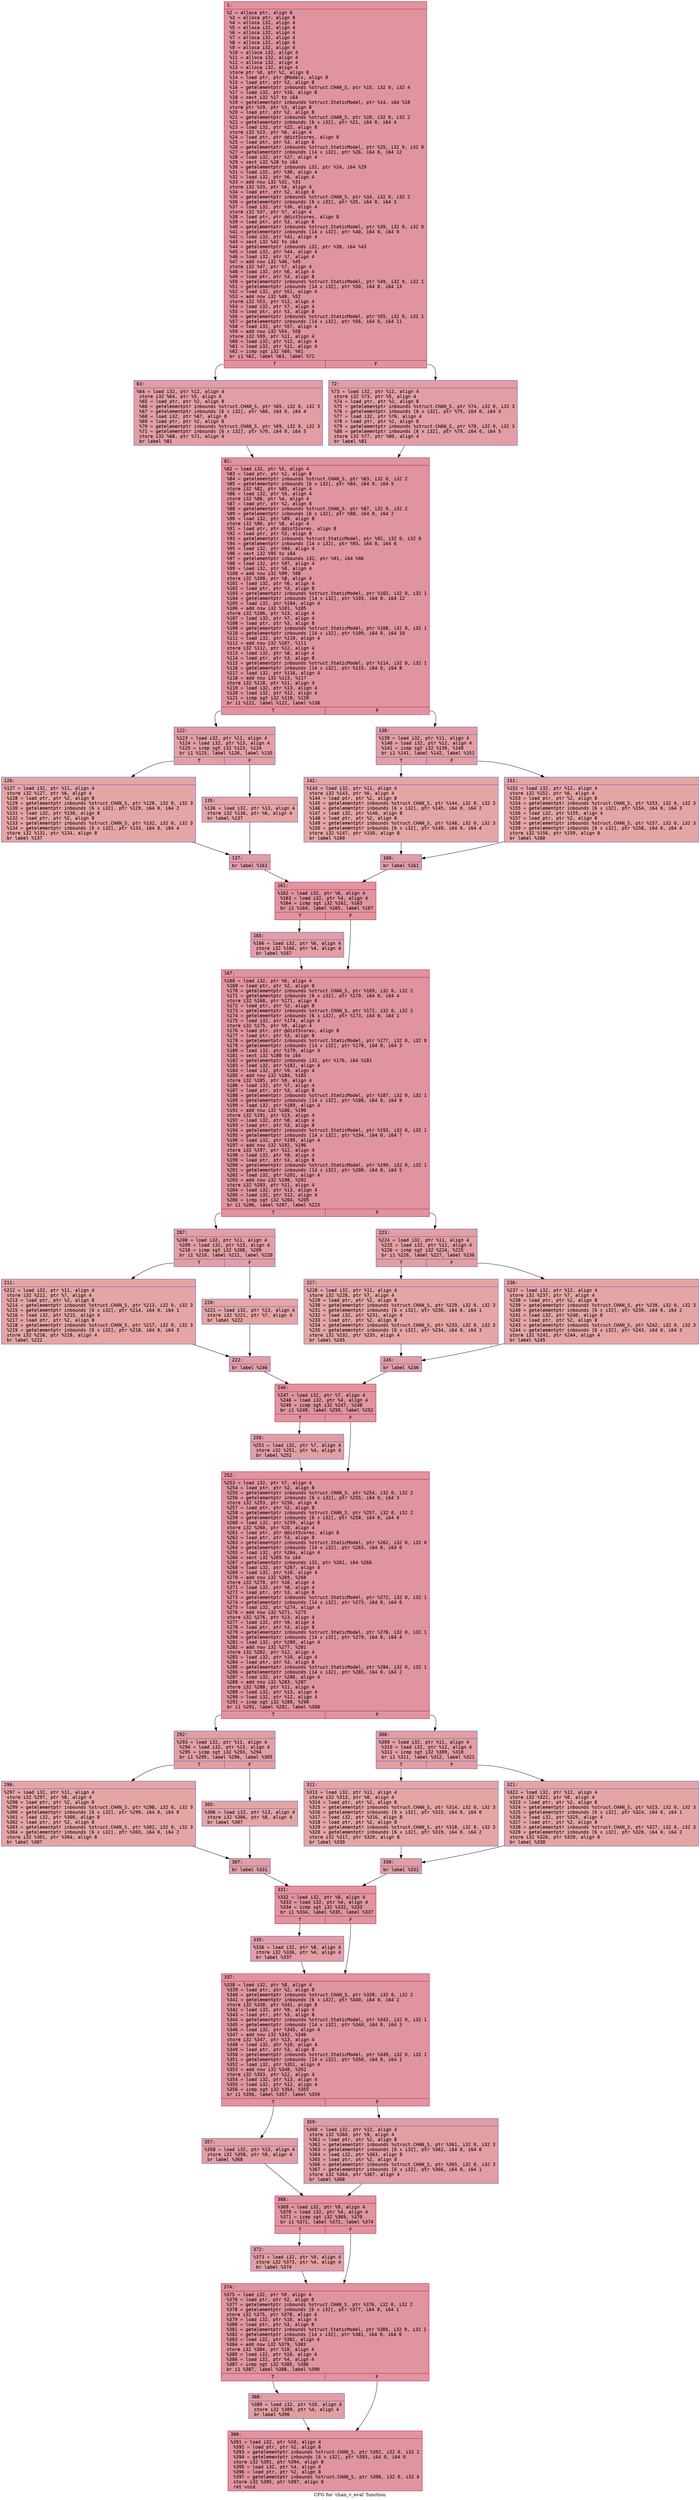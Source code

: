 digraph "CFG for 'chan_v_eval' function" {
	label="CFG for 'chan_v_eval' function";

	Node0x600002028910 [shape=record,color="#b70d28ff", style=filled, fillcolor="#b70d2870" fontname="Courier",label="{1:\l|  %2 = alloca ptr, align 8\l  %3 = alloca ptr, align 8\l  %4 = alloca i32, align 4\l  %5 = alloca i32, align 4\l  %6 = alloca i32, align 4\l  %7 = alloca i32, align 4\l  %8 = alloca i32, align 4\l  %9 = alloca i32, align 4\l  %10 = alloca i32, align 4\l  %11 = alloca i32, align 4\l  %12 = alloca i32, align 4\l  %13 = alloca i32, align 4\l  store ptr %0, ptr %2, align 8\l  %14 = load ptr, ptr @Models, align 8\l  %15 = load ptr, ptr %2, align 8\l  %16 = getelementptr inbounds %struct.CHAN_S, ptr %15, i32 0, i32 4\l  %17 = load i32, ptr %16, align 8\l  %18 = sext i32 %17 to i64\l  %19 = getelementptr inbounds %struct.StaticModel, ptr %14, i64 %18\l  store ptr %19, ptr %3, align 8\l  %20 = load ptr, ptr %2, align 8\l  %21 = getelementptr inbounds %struct.CHAN_S, ptr %20, i32 0, i32 2\l  %22 = getelementptr inbounds [6 x i32], ptr %21, i64 0, i64 4\l  %23 = load i32, ptr %22, align 8\l  store i32 %23, ptr %6, align 4\l  %24 = load ptr, ptr @distScores, align 8\l  %25 = load ptr, ptr %3, align 8\l  %26 = getelementptr inbounds %struct.StaticModel, ptr %25, i32 0, i32 0\l  %27 = getelementptr inbounds [14 x i32], ptr %26, i64 0, i64 12\l  %28 = load i32, ptr %27, align 4\l  %29 = sext i32 %28 to i64\l  %30 = getelementptr inbounds i32, ptr %24, i64 %29\l  %31 = load i32, ptr %30, align 4\l  %32 = load i32, ptr %6, align 4\l  %33 = add nsw i32 %32, %31\l  store i32 %33, ptr %6, align 4\l  %34 = load ptr, ptr %2, align 8\l  %35 = getelementptr inbounds %struct.CHAN_S, ptr %34, i32 0, i32 2\l  %36 = getelementptr inbounds [6 x i32], ptr %35, i64 0, i64 3\l  %37 = load i32, ptr %36, align 4\l  store i32 %37, ptr %7, align 4\l  %38 = load ptr, ptr @distScores, align 8\l  %39 = load ptr, ptr %3, align 8\l  %40 = getelementptr inbounds %struct.StaticModel, ptr %39, i32 0, i32 0\l  %41 = getelementptr inbounds [14 x i32], ptr %40, i64 0, i64 9\l  %42 = load i32, ptr %41, align 4\l  %43 = sext i32 %42 to i64\l  %44 = getelementptr inbounds i32, ptr %38, i64 %43\l  %45 = load i32, ptr %44, align 4\l  %46 = load i32, ptr %7, align 4\l  %47 = add nsw i32 %46, %45\l  store i32 %47, ptr %7, align 4\l  %48 = load i32, ptr %6, align 4\l  %49 = load ptr, ptr %3, align 8\l  %50 = getelementptr inbounds %struct.StaticModel, ptr %49, i32 0, i32 1\l  %51 = getelementptr inbounds [14 x i32], ptr %50, i64 0, i64 13\l  %52 = load i32, ptr %51, align 4\l  %53 = add nsw i32 %48, %52\l  store i32 %53, ptr %12, align 4\l  %54 = load i32, ptr %7, align 4\l  %55 = load ptr, ptr %3, align 8\l  %56 = getelementptr inbounds %struct.StaticModel, ptr %55, i32 0, i32 1\l  %57 = getelementptr inbounds [14 x i32], ptr %56, i64 0, i64 11\l  %58 = load i32, ptr %57, align 4\l  %59 = add nsw i32 %54, %58\l  store i32 %59, ptr %11, align 4\l  %60 = load i32, ptr %12, align 4\l  %61 = load i32, ptr %11, align 4\l  %62 = icmp sgt i32 %60, %61\l  br i1 %62, label %63, label %72\l|{<s0>T|<s1>F}}"];
	Node0x600002028910:s0 -> Node0x600002028960[tooltip="1 -> 63\nProbability 50.00%" ];
	Node0x600002028910:s1 -> Node0x6000020289b0[tooltip="1 -> 72\nProbability 50.00%" ];
	Node0x600002028960 [shape=record,color="#3d50c3ff", style=filled, fillcolor="#be242e70" fontname="Courier",label="{63:\l|  %64 = load i32, ptr %12, align 4\l  store i32 %64, ptr %5, align 4\l  %65 = load ptr, ptr %2, align 8\l  %66 = getelementptr inbounds %struct.CHAN_S, ptr %65, i32 0, i32 3\l  %67 = getelementptr inbounds [6 x i32], ptr %66, i64 0, i64 4\l  %68 = load i32, ptr %67, align 8\l  %69 = load ptr, ptr %2, align 8\l  %70 = getelementptr inbounds %struct.CHAN_S, ptr %69, i32 0, i32 3\l  %71 = getelementptr inbounds [6 x i32], ptr %70, i64 0, i64 5\l  store i32 %68, ptr %71, align 4\l  br label %81\l}"];
	Node0x600002028960 -> Node0x600002028a00[tooltip="63 -> 81\nProbability 100.00%" ];
	Node0x6000020289b0 [shape=record,color="#3d50c3ff", style=filled, fillcolor="#be242e70" fontname="Courier",label="{72:\l|  %73 = load i32, ptr %11, align 4\l  store i32 %73, ptr %5, align 4\l  %74 = load ptr, ptr %2, align 8\l  %75 = getelementptr inbounds %struct.CHAN_S, ptr %74, i32 0, i32 3\l  %76 = getelementptr inbounds [6 x i32], ptr %75, i64 0, i64 3\l  %77 = load i32, ptr %76, align 4\l  %78 = load ptr, ptr %2, align 8\l  %79 = getelementptr inbounds %struct.CHAN_S, ptr %78, i32 0, i32 3\l  %80 = getelementptr inbounds [6 x i32], ptr %79, i64 0, i64 5\l  store i32 %77, ptr %80, align 4\l  br label %81\l}"];
	Node0x6000020289b0 -> Node0x600002028a00[tooltip="72 -> 81\nProbability 100.00%" ];
	Node0x600002028a00 [shape=record,color="#b70d28ff", style=filled, fillcolor="#b70d2870" fontname="Courier",label="{81:\l|  %82 = load i32, ptr %5, align 4\l  %83 = load ptr, ptr %2, align 8\l  %84 = getelementptr inbounds %struct.CHAN_S, ptr %83, i32 0, i32 2\l  %85 = getelementptr inbounds [6 x i32], ptr %84, i64 0, i64 5\l  store i32 %82, ptr %85, align 4\l  %86 = load i32, ptr %5, align 4\l  store i32 %86, ptr %4, align 4\l  %87 = load ptr, ptr %2, align 8\l  %88 = getelementptr inbounds %struct.CHAN_S, ptr %87, i32 0, i32 2\l  %89 = getelementptr inbounds [6 x i32], ptr %88, i64 0, i64 2\l  %90 = load i32, ptr %89, align 8\l  store i32 %90, ptr %8, align 4\l  %91 = load ptr, ptr @distScores, align 8\l  %92 = load ptr, ptr %3, align 8\l  %93 = getelementptr inbounds %struct.StaticModel, ptr %92, i32 0, i32 0\l  %94 = getelementptr inbounds [14 x i32], ptr %93, i64 0, i64 6\l  %95 = load i32, ptr %94, align 4\l  %96 = sext i32 %95 to i64\l  %97 = getelementptr inbounds i32, ptr %91, i64 %96\l  %98 = load i32, ptr %97, align 4\l  %99 = load i32, ptr %8, align 4\l  %100 = add nsw i32 %99, %98\l  store i32 %100, ptr %8, align 4\l  %101 = load i32, ptr %6, align 4\l  %102 = load ptr, ptr %3, align 8\l  %103 = getelementptr inbounds %struct.StaticModel, ptr %102, i32 0, i32 1\l  %104 = getelementptr inbounds [14 x i32], ptr %103, i64 0, i64 12\l  %105 = load i32, ptr %104, align 4\l  %106 = add nsw i32 %101, %105\l  store i32 %106, ptr %13, align 4\l  %107 = load i32, ptr %7, align 4\l  %108 = load ptr, ptr %3, align 8\l  %109 = getelementptr inbounds %struct.StaticModel, ptr %108, i32 0, i32 1\l  %110 = getelementptr inbounds [14 x i32], ptr %109, i64 0, i64 10\l  %111 = load i32, ptr %110, align 4\l  %112 = add nsw i32 %107, %111\l  store i32 %112, ptr %12, align 4\l  %113 = load i32, ptr %8, align 4\l  %114 = load ptr, ptr %3, align 8\l  %115 = getelementptr inbounds %struct.StaticModel, ptr %114, i32 0, i32 1\l  %116 = getelementptr inbounds [14 x i32], ptr %115, i64 0, i64 8\l  %117 = load i32, ptr %116, align 4\l  %118 = add nsw i32 %113, %117\l  store i32 %118, ptr %11, align 4\l  %119 = load i32, ptr %13, align 4\l  %120 = load i32, ptr %12, align 4\l  %121 = icmp sgt i32 %119, %120\l  br i1 %121, label %122, label %138\l|{<s0>T|<s1>F}}"];
	Node0x600002028a00:s0 -> Node0x600002028a50[tooltip="81 -> 122\nProbability 50.00%" ];
	Node0x600002028a00:s1 -> Node0x600002028b90[tooltip="81 -> 138\nProbability 50.00%" ];
	Node0x600002028a50 [shape=record,color="#3d50c3ff", style=filled, fillcolor="#be242e70" fontname="Courier",label="{122:\l|  %123 = load i32, ptr %11, align 4\l  %124 = load i32, ptr %13, align 4\l  %125 = icmp sgt i32 %123, %124\l  br i1 %125, label %126, label %135\l|{<s0>T|<s1>F}}"];
	Node0x600002028a50:s0 -> Node0x600002028aa0[tooltip="122 -> 126\nProbability 50.00%" ];
	Node0x600002028a50:s1 -> Node0x600002028af0[tooltip="122 -> 135\nProbability 50.00%" ];
	Node0x600002028aa0 [shape=record,color="#3d50c3ff", style=filled, fillcolor="#c5333470" fontname="Courier",label="{126:\l|  %127 = load i32, ptr %11, align 4\l  store i32 %127, ptr %6, align 4\l  %128 = load ptr, ptr %2, align 8\l  %129 = getelementptr inbounds %struct.CHAN_S, ptr %128, i32 0, i32 3\l  %130 = getelementptr inbounds [6 x i32], ptr %129, i64 0, i64 2\l  %131 = load i32, ptr %130, align 8\l  %132 = load ptr, ptr %2, align 8\l  %133 = getelementptr inbounds %struct.CHAN_S, ptr %132, i32 0, i32 3\l  %134 = getelementptr inbounds [6 x i32], ptr %133, i64 0, i64 4\l  store i32 %131, ptr %134, align 8\l  br label %137\l}"];
	Node0x600002028aa0 -> Node0x600002028b40[tooltip="126 -> 137\nProbability 100.00%" ];
	Node0x600002028af0 [shape=record,color="#3d50c3ff", style=filled, fillcolor="#c5333470" fontname="Courier",label="{135:\l|  %136 = load i32, ptr %13, align 4\l  store i32 %136, ptr %6, align 4\l  br label %137\l}"];
	Node0x600002028af0 -> Node0x600002028b40[tooltip="135 -> 137\nProbability 100.00%" ];
	Node0x600002028b40 [shape=record,color="#3d50c3ff", style=filled, fillcolor="#be242e70" fontname="Courier",label="{137:\l|  br label %161\l}"];
	Node0x600002028b40 -> Node0x600002028cd0[tooltip="137 -> 161\nProbability 100.00%" ];
	Node0x600002028b90 [shape=record,color="#3d50c3ff", style=filled, fillcolor="#be242e70" fontname="Courier",label="{138:\l|  %139 = load i32, ptr %11, align 4\l  %140 = load i32, ptr %12, align 4\l  %141 = icmp sgt i32 %139, %140\l  br i1 %141, label %142, label %151\l|{<s0>T|<s1>F}}"];
	Node0x600002028b90:s0 -> Node0x600002028be0[tooltip="138 -> 142\nProbability 50.00%" ];
	Node0x600002028b90:s1 -> Node0x600002028c30[tooltip="138 -> 151\nProbability 50.00%" ];
	Node0x600002028be0 [shape=record,color="#3d50c3ff", style=filled, fillcolor="#c5333470" fontname="Courier",label="{142:\l|  %143 = load i32, ptr %11, align 4\l  store i32 %143, ptr %6, align 4\l  %144 = load ptr, ptr %2, align 8\l  %145 = getelementptr inbounds %struct.CHAN_S, ptr %144, i32 0, i32 3\l  %146 = getelementptr inbounds [6 x i32], ptr %145, i64 0, i64 2\l  %147 = load i32, ptr %146, align 8\l  %148 = load ptr, ptr %2, align 8\l  %149 = getelementptr inbounds %struct.CHAN_S, ptr %148, i32 0, i32 3\l  %150 = getelementptr inbounds [6 x i32], ptr %149, i64 0, i64 4\l  store i32 %147, ptr %150, align 8\l  br label %160\l}"];
	Node0x600002028be0 -> Node0x600002028c80[tooltip="142 -> 160\nProbability 100.00%" ];
	Node0x600002028c30 [shape=record,color="#3d50c3ff", style=filled, fillcolor="#c5333470" fontname="Courier",label="{151:\l|  %152 = load i32, ptr %12, align 4\l  store i32 %152, ptr %6, align 4\l  %153 = load ptr, ptr %2, align 8\l  %154 = getelementptr inbounds %struct.CHAN_S, ptr %153, i32 0, i32 3\l  %155 = getelementptr inbounds [6 x i32], ptr %154, i64 0, i64 3\l  %156 = load i32, ptr %155, align 4\l  %157 = load ptr, ptr %2, align 8\l  %158 = getelementptr inbounds %struct.CHAN_S, ptr %157, i32 0, i32 3\l  %159 = getelementptr inbounds [6 x i32], ptr %158, i64 0, i64 4\l  store i32 %156, ptr %159, align 8\l  br label %160\l}"];
	Node0x600002028c30 -> Node0x600002028c80[tooltip="151 -> 160\nProbability 100.00%" ];
	Node0x600002028c80 [shape=record,color="#3d50c3ff", style=filled, fillcolor="#be242e70" fontname="Courier",label="{160:\l|  br label %161\l}"];
	Node0x600002028c80 -> Node0x600002028cd0[tooltip="160 -> 161\nProbability 100.00%" ];
	Node0x600002028cd0 [shape=record,color="#b70d28ff", style=filled, fillcolor="#b70d2870" fontname="Courier",label="{161:\l|  %162 = load i32, ptr %6, align 4\l  %163 = load i32, ptr %4, align 4\l  %164 = icmp sgt i32 %162, %163\l  br i1 %164, label %165, label %167\l|{<s0>T|<s1>F}}"];
	Node0x600002028cd0:s0 -> Node0x600002028d20[tooltip="161 -> 165\nProbability 50.00%" ];
	Node0x600002028cd0:s1 -> Node0x600002028d70[tooltip="161 -> 167\nProbability 50.00%" ];
	Node0x600002028d20 [shape=record,color="#3d50c3ff", style=filled, fillcolor="#be242e70" fontname="Courier",label="{165:\l|  %166 = load i32, ptr %6, align 4\l  store i32 %166, ptr %4, align 4\l  br label %167\l}"];
	Node0x600002028d20 -> Node0x600002028d70[tooltip="165 -> 167\nProbability 100.00%" ];
	Node0x600002028d70 [shape=record,color="#b70d28ff", style=filled, fillcolor="#b70d2870" fontname="Courier",label="{167:\l|  %168 = load i32, ptr %6, align 4\l  %169 = load ptr, ptr %2, align 8\l  %170 = getelementptr inbounds %struct.CHAN_S, ptr %169, i32 0, i32 2\l  %171 = getelementptr inbounds [6 x i32], ptr %170, i64 0, i64 4\l  store i32 %168, ptr %171, align 8\l  %172 = load ptr, ptr %2, align 8\l  %173 = getelementptr inbounds %struct.CHAN_S, ptr %172, i32 0, i32 2\l  %174 = getelementptr inbounds [6 x i32], ptr %173, i64 0, i64 1\l  %175 = load i32, ptr %174, align 4\l  store i32 %175, ptr %9, align 4\l  %176 = load ptr, ptr @distScores, align 8\l  %177 = load ptr, ptr %3, align 8\l  %178 = getelementptr inbounds %struct.StaticModel, ptr %177, i32 0, i32 0\l  %179 = getelementptr inbounds [14 x i32], ptr %178, i64 0, i64 3\l  %180 = load i32, ptr %179, align 4\l  %181 = sext i32 %180 to i64\l  %182 = getelementptr inbounds i32, ptr %176, i64 %181\l  %183 = load i32, ptr %182, align 4\l  %184 = load i32, ptr %9, align 4\l  %185 = add nsw i32 %184, %183\l  store i32 %185, ptr %9, align 4\l  %186 = load i32, ptr %7, align 4\l  %187 = load ptr, ptr %3, align 8\l  %188 = getelementptr inbounds %struct.StaticModel, ptr %187, i32 0, i32 1\l  %189 = getelementptr inbounds [14 x i32], ptr %188, i64 0, i64 9\l  %190 = load i32, ptr %189, align 4\l  %191 = add nsw i32 %186, %190\l  store i32 %191, ptr %13, align 4\l  %192 = load i32, ptr %8, align 4\l  %193 = load ptr, ptr %3, align 8\l  %194 = getelementptr inbounds %struct.StaticModel, ptr %193, i32 0, i32 1\l  %195 = getelementptr inbounds [14 x i32], ptr %194, i64 0, i64 7\l  %196 = load i32, ptr %195, align 4\l  %197 = add nsw i32 %192, %196\l  store i32 %197, ptr %12, align 4\l  %198 = load i32, ptr %9, align 4\l  %199 = load ptr, ptr %3, align 8\l  %200 = getelementptr inbounds %struct.StaticModel, ptr %199, i32 0, i32 1\l  %201 = getelementptr inbounds [14 x i32], ptr %200, i64 0, i64 5\l  %202 = load i32, ptr %201, align 4\l  %203 = add nsw i32 %198, %202\l  store i32 %203, ptr %11, align 4\l  %204 = load i32, ptr %13, align 4\l  %205 = load i32, ptr %12, align 4\l  %206 = icmp sgt i32 %204, %205\l  br i1 %206, label %207, label %223\l|{<s0>T|<s1>F}}"];
	Node0x600002028d70:s0 -> Node0x600002028dc0[tooltip="167 -> 207\nProbability 50.00%" ];
	Node0x600002028d70:s1 -> Node0x600002028f00[tooltip="167 -> 223\nProbability 50.00%" ];
	Node0x600002028dc0 [shape=record,color="#3d50c3ff", style=filled, fillcolor="#be242e70" fontname="Courier",label="{207:\l|  %208 = load i32, ptr %11, align 4\l  %209 = load i32, ptr %13, align 4\l  %210 = icmp sgt i32 %208, %209\l  br i1 %210, label %211, label %220\l|{<s0>T|<s1>F}}"];
	Node0x600002028dc0:s0 -> Node0x600002028e10[tooltip="207 -> 211\nProbability 50.00%" ];
	Node0x600002028dc0:s1 -> Node0x600002028e60[tooltip="207 -> 220\nProbability 50.00%" ];
	Node0x600002028e10 [shape=record,color="#3d50c3ff", style=filled, fillcolor="#c5333470" fontname="Courier",label="{211:\l|  %212 = load i32, ptr %11, align 4\l  store i32 %212, ptr %7, align 4\l  %213 = load ptr, ptr %2, align 8\l  %214 = getelementptr inbounds %struct.CHAN_S, ptr %213, i32 0, i32 3\l  %215 = getelementptr inbounds [6 x i32], ptr %214, i64 0, i64 1\l  %216 = load i32, ptr %215, align 4\l  %217 = load ptr, ptr %2, align 8\l  %218 = getelementptr inbounds %struct.CHAN_S, ptr %217, i32 0, i32 3\l  %219 = getelementptr inbounds [6 x i32], ptr %218, i64 0, i64 3\l  store i32 %216, ptr %219, align 4\l  br label %222\l}"];
	Node0x600002028e10 -> Node0x600002028eb0[tooltip="211 -> 222\nProbability 100.00%" ];
	Node0x600002028e60 [shape=record,color="#3d50c3ff", style=filled, fillcolor="#c5333470" fontname="Courier",label="{220:\l|  %221 = load i32, ptr %13, align 4\l  store i32 %221, ptr %7, align 4\l  br label %222\l}"];
	Node0x600002028e60 -> Node0x600002028eb0[tooltip="220 -> 222\nProbability 100.00%" ];
	Node0x600002028eb0 [shape=record,color="#3d50c3ff", style=filled, fillcolor="#be242e70" fontname="Courier",label="{222:\l|  br label %246\l}"];
	Node0x600002028eb0 -> Node0x600002029040[tooltip="222 -> 246\nProbability 100.00%" ];
	Node0x600002028f00 [shape=record,color="#3d50c3ff", style=filled, fillcolor="#be242e70" fontname="Courier",label="{223:\l|  %224 = load i32, ptr %11, align 4\l  %225 = load i32, ptr %12, align 4\l  %226 = icmp sgt i32 %224, %225\l  br i1 %226, label %227, label %236\l|{<s0>T|<s1>F}}"];
	Node0x600002028f00:s0 -> Node0x600002028f50[tooltip="223 -> 227\nProbability 50.00%" ];
	Node0x600002028f00:s1 -> Node0x600002028fa0[tooltip="223 -> 236\nProbability 50.00%" ];
	Node0x600002028f50 [shape=record,color="#3d50c3ff", style=filled, fillcolor="#c5333470" fontname="Courier",label="{227:\l|  %228 = load i32, ptr %11, align 4\l  store i32 %228, ptr %7, align 4\l  %229 = load ptr, ptr %2, align 8\l  %230 = getelementptr inbounds %struct.CHAN_S, ptr %229, i32 0, i32 3\l  %231 = getelementptr inbounds [6 x i32], ptr %230, i64 0, i64 1\l  %232 = load i32, ptr %231, align 4\l  %233 = load ptr, ptr %2, align 8\l  %234 = getelementptr inbounds %struct.CHAN_S, ptr %233, i32 0, i32 3\l  %235 = getelementptr inbounds [6 x i32], ptr %234, i64 0, i64 3\l  store i32 %232, ptr %235, align 4\l  br label %245\l}"];
	Node0x600002028f50 -> Node0x600002028ff0[tooltip="227 -> 245\nProbability 100.00%" ];
	Node0x600002028fa0 [shape=record,color="#3d50c3ff", style=filled, fillcolor="#c5333470" fontname="Courier",label="{236:\l|  %237 = load i32, ptr %12, align 4\l  store i32 %237, ptr %7, align 4\l  %238 = load ptr, ptr %2, align 8\l  %239 = getelementptr inbounds %struct.CHAN_S, ptr %238, i32 0, i32 3\l  %240 = getelementptr inbounds [6 x i32], ptr %239, i64 0, i64 2\l  %241 = load i32, ptr %240, align 8\l  %242 = load ptr, ptr %2, align 8\l  %243 = getelementptr inbounds %struct.CHAN_S, ptr %242, i32 0, i32 3\l  %244 = getelementptr inbounds [6 x i32], ptr %243, i64 0, i64 3\l  store i32 %241, ptr %244, align 4\l  br label %245\l}"];
	Node0x600002028fa0 -> Node0x600002028ff0[tooltip="236 -> 245\nProbability 100.00%" ];
	Node0x600002028ff0 [shape=record,color="#3d50c3ff", style=filled, fillcolor="#be242e70" fontname="Courier",label="{245:\l|  br label %246\l}"];
	Node0x600002028ff0 -> Node0x600002029040[tooltip="245 -> 246\nProbability 100.00%" ];
	Node0x600002029040 [shape=record,color="#b70d28ff", style=filled, fillcolor="#b70d2870" fontname="Courier",label="{246:\l|  %247 = load i32, ptr %7, align 4\l  %248 = load i32, ptr %4, align 4\l  %249 = icmp sgt i32 %247, %248\l  br i1 %249, label %250, label %252\l|{<s0>T|<s1>F}}"];
	Node0x600002029040:s0 -> Node0x600002029090[tooltip="246 -> 250\nProbability 50.00%" ];
	Node0x600002029040:s1 -> Node0x6000020290e0[tooltip="246 -> 252\nProbability 50.00%" ];
	Node0x600002029090 [shape=record,color="#3d50c3ff", style=filled, fillcolor="#be242e70" fontname="Courier",label="{250:\l|  %251 = load i32, ptr %7, align 4\l  store i32 %251, ptr %4, align 4\l  br label %252\l}"];
	Node0x600002029090 -> Node0x6000020290e0[tooltip="250 -> 252\nProbability 100.00%" ];
	Node0x6000020290e0 [shape=record,color="#b70d28ff", style=filled, fillcolor="#b70d2870" fontname="Courier",label="{252:\l|  %253 = load i32, ptr %7, align 4\l  %254 = load ptr, ptr %2, align 8\l  %255 = getelementptr inbounds %struct.CHAN_S, ptr %254, i32 0, i32 2\l  %256 = getelementptr inbounds [6 x i32], ptr %255, i64 0, i64 3\l  store i32 %253, ptr %256, align 4\l  %257 = load ptr, ptr %2, align 8\l  %258 = getelementptr inbounds %struct.CHAN_S, ptr %257, i32 0, i32 2\l  %259 = getelementptr inbounds [6 x i32], ptr %258, i64 0, i64 0\l  %260 = load i32, ptr %259, align 8\l  store i32 %260, ptr %10, align 4\l  %261 = load ptr, ptr @distScores, align 8\l  %262 = load ptr, ptr %3, align 8\l  %263 = getelementptr inbounds %struct.StaticModel, ptr %262, i32 0, i32 0\l  %264 = getelementptr inbounds [14 x i32], ptr %263, i64 0, i64 0\l  %265 = load i32, ptr %264, align 4\l  %266 = sext i32 %265 to i64\l  %267 = getelementptr inbounds i32, ptr %261, i64 %266\l  %268 = load i32, ptr %267, align 4\l  %269 = load i32, ptr %10, align 4\l  %270 = add nsw i32 %269, %268\l  store i32 %270, ptr %10, align 4\l  %271 = load i32, ptr %8, align 4\l  %272 = load ptr, ptr %3, align 8\l  %273 = getelementptr inbounds %struct.StaticModel, ptr %272, i32 0, i32 1\l  %274 = getelementptr inbounds [14 x i32], ptr %273, i64 0, i64 6\l  %275 = load i32, ptr %274, align 4\l  %276 = add nsw i32 %271, %275\l  store i32 %276, ptr %13, align 4\l  %277 = load i32, ptr %9, align 4\l  %278 = load ptr, ptr %3, align 8\l  %279 = getelementptr inbounds %struct.StaticModel, ptr %278, i32 0, i32 1\l  %280 = getelementptr inbounds [14 x i32], ptr %279, i64 0, i64 4\l  %281 = load i32, ptr %280, align 4\l  %282 = add nsw i32 %277, %281\l  store i32 %282, ptr %12, align 4\l  %283 = load i32, ptr %10, align 4\l  %284 = load ptr, ptr %3, align 8\l  %285 = getelementptr inbounds %struct.StaticModel, ptr %284, i32 0, i32 1\l  %286 = getelementptr inbounds [14 x i32], ptr %285, i64 0, i64 2\l  %287 = load i32, ptr %286, align 4\l  %288 = add nsw i32 %283, %287\l  store i32 %288, ptr %11, align 4\l  %289 = load i32, ptr %13, align 4\l  %290 = load i32, ptr %12, align 4\l  %291 = icmp sgt i32 %289, %290\l  br i1 %291, label %292, label %308\l|{<s0>T|<s1>F}}"];
	Node0x6000020290e0:s0 -> Node0x600002029130[tooltip="252 -> 292\nProbability 50.00%" ];
	Node0x6000020290e0:s1 -> Node0x600002029270[tooltip="252 -> 308\nProbability 50.00%" ];
	Node0x600002029130 [shape=record,color="#3d50c3ff", style=filled, fillcolor="#be242e70" fontname="Courier",label="{292:\l|  %293 = load i32, ptr %11, align 4\l  %294 = load i32, ptr %13, align 4\l  %295 = icmp sgt i32 %293, %294\l  br i1 %295, label %296, label %305\l|{<s0>T|<s1>F}}"];
	Node0x600002029130:s0 -> Node0x600002029180[tooltip="292 -> 296\nProbability 50.00%" ];
	Node0x600002029130:s1 -> Node0x6000020291d0[tooltip="292 -> 305\nProbability 50.00%" ];
	Node0x600002029180 [shape=record,color="#3d50c3ff", style=filled, fillcolor="#c5333470" fontname="Courier",label="{296:\l|  %297 = load i32, ptr %11, align 4\l  store i32 %297, ptr %8, align 4\l  %298 = load ptr, ptr %2, align 8\l  %299 = getelementptr inbounds %struct.CHAN_S, ptr %298, i32 0, i32 3\l  %300 = getelementptr inbounds [6 x i32], ptr %299, i64 0, i64 0\l  %301 = load i32, ptr %300, align 8\l  %302 = load ptr, ptr %2, align 8\l  %303 = getelementptr inbounds %struct.CHAN_S, ptr %302, i32 0, i32 3\l  %304 = getelementptr inbounds [6 x i32], ptr %303, i64 0, i64 2\l  store i32 %301, ptr %304, align 8\l  br label %307\l}"];
	Node0x600002029180 -> Node0x600002029220[tooltip="296 -> 307\nProbability 100.00%" ];
	Node0x6000020291d0 [shape=record,color="#3d50c3ff", style=filled, fillcolor="#c5333470" fontname="Courier",label="{305:\l|  %306 = load i32, ptr %13, align 4\l  store i32 %306, ptr %8, align 4\l  br label %307\l}"];
	Node0x6000020291d0 -> Node0x600002029220[tooltip="305 -> 307\nProbability 100.00%" ];
	Node0x600002029220 [shape=record,color="#3d50c3ff", style=filled, fillcolor="#be242e70" fontname="Courier",label="{307:\l|  br label %331\l}"];
	Node0x600002029220 -> Node0x6000020293b0[tooltip="307 -> 331\nProbability 100.00%" ];
	Node0x600002029270 [shape=record,color="#3d50c3ff", style=filled, fillcolor="#be242e70" fontname="Courier",label="{308:\l|  %309 = load i32, ptr %11, align 4\l  %310 = load i32, ptr %12, align 4\l  %311 = icmp sgt i32 %309, %310\l  br i1 %311, label %312, label %321\l|{<s0>T|<s1>F}}"];
	Node0x600002029270:s0 -> Node0x6000020292c0[tooltip="308 -> 312\nProbability 50.00%" ];
	Node0x600002029270:s1 -> Node0x600002029310[tooltip="308 -> 321\nProbability 50.00%" ];
	Node0x6000020292c0 [shape=record,color="#3d50c3ff", style=filled, fillcolor="#c5333470" fontname="Courier",label="{312:\l|  %313 = load i32, ptr %11, align 4\l  store i32 %313, ptr %8, align 4\l  %314 = load ptr, ptr %2, align 8\l  %315 = getelementptr inbounds %struct.CHAN_S, ptr %314, i32 0, i32 3\l  %316 = getelementptr inbounds [6 x i32], ptr %315, i64 0, i64 0\l  %317 = load i32, ptr %316, align 8\l  %318 = load ptr, ptr %2, align 8\l  %319 = getelementptr inbounds %struct.CHAN_S, ptr %318, i32 0, i32 3\l  %320 = getelementptr inbounds [6 x i32], ptr %319, i64 0, i64 2\l  store i32 %317, ptr %320, align 8\l  br label %330\l}"];
	Node0x6000020292c0 -> Node0x600002029360[tooltip="312 -> 330\nProbability 100.00%" ];
	Node0x600002029310 [shape=record,color="#3d50c3ff", style=filled, fillcolor="#c5333470" fontname="Courier",label="{321:\l|  %322 = load i32, ptr %12, align 4\l  store i32 %322, ptr %8, align 4\l  %323 = load ptr, ptr %2, align 8\l  %324 = getelementptr inbounds %struct.CHAN_S, ptr %323, i32 0, i32 3\l  %325 = getelementptr inbounds [6 x i32], ptr %324, i64 0, i64 1\l  %326 = load i32, ptr %325, align 4\l  %327 = load ptr, ptr %2, align 8\l  %328 = getelementptr inbounds %struct.CHAN_S, ptr %327, i32 0, i32 3\l  %329 = getelementptr inbounds [6 x i32], ptr %328, i64 0, i64 2\l  store i32 %326, ptr %329, align 8\l  br label %330\l}"];
	Node0x600002029310 -> Node0x600002029360[tooltip="321 -> 330\nProbability 100.00%" ];
	Node0x600002029360 [shape=record,color="#3d50c3ff", style=filled, fillcolor="#be242e70" fontname="Courier",label="{330:\l|  br label %331\l}"];
	Node0x600002029360 -> Node0x6000020293b0[tooltip="330 -> 331\nProbability 100.00%" ];
	Node0x6000020293b0 [shape=record,color="#b70d28ff", style=filled, fillcolor="#b70d2870" fontname="Courier",label="{331:\l|  %332 = load i32, ptr %8, align 4\l  %333 = load i32, ptr %4, align 4\l  %334 = icmp sgt i32 %332, %333\l  br i1 %334, label %335, label %337\l|{<s0>T|<s1>F}}"];
	Node0x6000020293b0:s0 -> Node0x600002029400[tooltip="331 -> 335\nProbability 50.00%" ];
	Node0x6000020293b0:s1 -> Node0x600002029450[tooltip="331 -> 337\nProbability 50.00%" ];
	Node0x600002029400 [shape=record,color="#3d50c3ff", style=filled, fillcolor="#be242e70" fontname="Courier",label="{335:\l|  %336 = load i32, ptr %8, align 4\l  store i32 %336, ptr %4, align 4\l  br label %337\l}"];
	Node0x600002029400 -> Node0x600002029450[tooltip="335 -> 337\nProbability 100.00%" ];
	Node0x600002029450 [shape=record,color="#b70d28ff", style=filled, fillcolor="#b70d2870" fontname="Courier",label="{337:\l|  %338 = load i32, ptr %8, align 4\l  %339 = load ptr, ptr %2, align 8\l  %340 = getelementptr inbounds %struct.CHAN_S, ptr %339, i32 0, i32 2\l  %341 = getelementptr inbounds [6 x i32], ptr %340, i64 0, i64 2\l  store i32 %338, ptr %341, align 8\l  %342 = load i32, ptr %9, align 4\l  %343 = load ptr, ptr %3, align 8\l  %344 = getelementptr inbounds %struct.StaticModel, ptr %343, i32 0, i32 1\l  %345 = getelementptr inbounds [14 x i32], ptr %344, i64 0, i64 3\l  %346 = load i32, ptr %345, align 4\l  %347 = add nsw i32 %342, %346\l  store i32 %347, ptr %13, align 4\l  %348 = load i32, ptr %10, align 4\l  %349 = load ptr, ptr %3, align 8\l  %350 = getelementptr inbounds %struct.StaticModel, ptr %349, i32 0, i32 1\l  %351 = getelementptr inbounds [14 x i32], ptr %350, i64 0, i64 1\l  %352 = load i32, ptr %351, align 4\l  %353 = add nsw i32 %348, %352\l  store i32 %353, ptr %12, align 4\l  %354 = load i32, ptr %13, align 4\l  %355 = load i32, ptr %12, align 4\l  %356 = icmp sgt i32 %354, %355\l  br i1 %356, label %357, label %359\l|{<s0>T|<s1>F}}"];
	Node0x600002029450:s0 -> Node0x6000020294a0[tooltip="337 -> 357\nProbability 50.00%" ];
	Node0x600002029450:s1 -> Node0x6000020294f0[tooltip="337 -> 359\nProbability 50.00%" ];
	Node0x6000020294a0 [shape=record,color="#3d50c3ff", style=filled, fillcolor="#be242e70" fontname="Courier",label="{357:\l|  %358 = load i32, ptr %13, align 4\l  store i32 %358, ptr %9, align 4\l  br label %368\l}"];
	Node0x6000020294a0 -> Node0x600002029540[tooltip="357 -> 368\nProbability 100.00%" ];
	Node0x6000020294f0 [shape=record,color="#3d50c3ff", style=filled, fillcolor="#be242e70" fontname="Courier",label="{359:\l|  %360 = load i32, ptr %12, align 4\l  store i32 %360, ptr %9, align 4\l  %361 = load ptr, ptr %2, align 8\l  %362 = getelementptr inbounds %struct.CHAN_S, ptr %361, i32 0, i32 3\l  %363 = getelementptr inbounds [6 x i32], ptr %362, i64 0, i64 0\l  %364 = load i32, ptr %363, align 8\l  %365 = load ptr, ptr %2, align 8\l  %366 = getelementptr inbounds %struct.CHAN_S, ptr %365, i32 0, i32 3\l  %367 = getelementptr inbounds [6 x i32], ptr %366, i64 0, i64 1\l  store i32 %364, ptr %367, align 4\l  br label %368\l}"];
	Node0x6000020294f0 -> Node0x600002029540[tooltip="359 -> 368\nProbability 100.00%" ];
	Node0x600002029540 [shape=record,color="#b70d28ff", style=filled, fillcolor="#b70d2870" fontname="Courier",label="{368:\l|  %369 = load i32, ptr %9, align 4\l  %370 = load i32, ptr %4, align 4\l  %371 = icmp sgt i32 %369, %370\l  br i1 %371, label %372, label %374\l|{<s0>T|<s1>F}}"];
	Node0x600002029540:s0 -> Node0x600002029590[tooltip="368 -> 372\nProbability 50.00%" ];
	Node0x600002029540:s1 -> Node0x6000020295e0[tooltip="368 -> 374\nProbability 50.00%" ];
	Node0x600002029590 [shape=record,color="#3d50c3ff", style=filled, fillcolor="#be242e70" fontname="Courier",label="{372:\l|  %373 = load i32, ptr %9, align 4\l  store i32 %373, ptr %4, align 4\l  br label %374\l}"];
	Node0x600002029590 -> Node0x6000020295e0[tooltip="372 -> 374\nProbability 100.00%" ];
	Node0x6000020295e0 [shape=record,color="#b70d28ff", style=filled, fillcolor="#b70d2870" fontname="Courier",label="{374:\l|  %375 = load i32, ptr %9, align 4\l  %376 = load ptr, ptr %2, align 8\l  %377 = getelementptr inbounds %struct.CHAN_S, ptr %376, i32 0, i32 2\l  %378 = getelementptr inbounds [6 x i32], ptr %377, i64 0, i64 1\l  store i32 %375, ptr %378, align 4\l  %379 = load i32, ptr %10, align 4\l  %380 = load ptr, ptr %3, align 8\l  %381 = getelementptr inbounds %struct.StaticModel, ptr %380, i32 0, i32 1\l  %382 = getelementptr inbounds [14 x i32], ptr %381, i64 0, i64 0\l  %383 = load i32, ptr %382, align 4\l  %384 = add nsw i32 %379, %383\l  store i32 %384, ptr %10, align 4\l  %385 = load i32, ptr %10, align 4\l  %386 = load i32, ptr %4, align 4\l  %387 = icmp sgt i32 %385, %386\l  br i1 %387, label %388, label %390\l|{<s0>T|<s1>F}}"];
	Node0x6000020295e0:s0 -> Node0x600002029630[tooltip="374 -> 388\nProbability 50.00%" ];
	Node0x6000020295e0:s1 -> Node0x600002029680[tooltip="374 -> 390\nProbability 50.00%" ];
	Node0x600002029630 [shape=record,color="#3d50c3ff", style=filled, fillcolor="#be242e70" fontname="Courier",label="{388:\l|  %389 = load i32, ptr %10, align 4\l  store i32 %389, ptr %4, align 4\l  br label %390\l}"];
	Node0x600002029630 -> Node0x600002029680[tooltip="388 -> 390\nProbability 100.00%" ];
	Node0x600002029680 [shape=record,color="#b70d28ff", style=filled, fillcolor="#b70d2870" fontname="Courier",label="{390:\l|  %391 = load i32, ptr %10, align 4\l  %392 = load ptr, ptr %2, align 8\l  %393 = getelementptr inbounds %struct.CHAN_S, ptr %392, i32 0, i32 2\l  %394 = getelementptr inbounds [6 x i32], ptr %393, i64 0, i64 0\l  store i32 %391, ptr %394, align 8\l  %395 = load i32, ptr %4, align 4\l  %396 = load ptr, ptr %2, align 8\l  %397 = getelementptr inbounds %struct.CHAN_S, ptr %396, i32 0, i32 6\l  store i32 %395, ptr %397, align 8\l  ret void\l}"];
}
